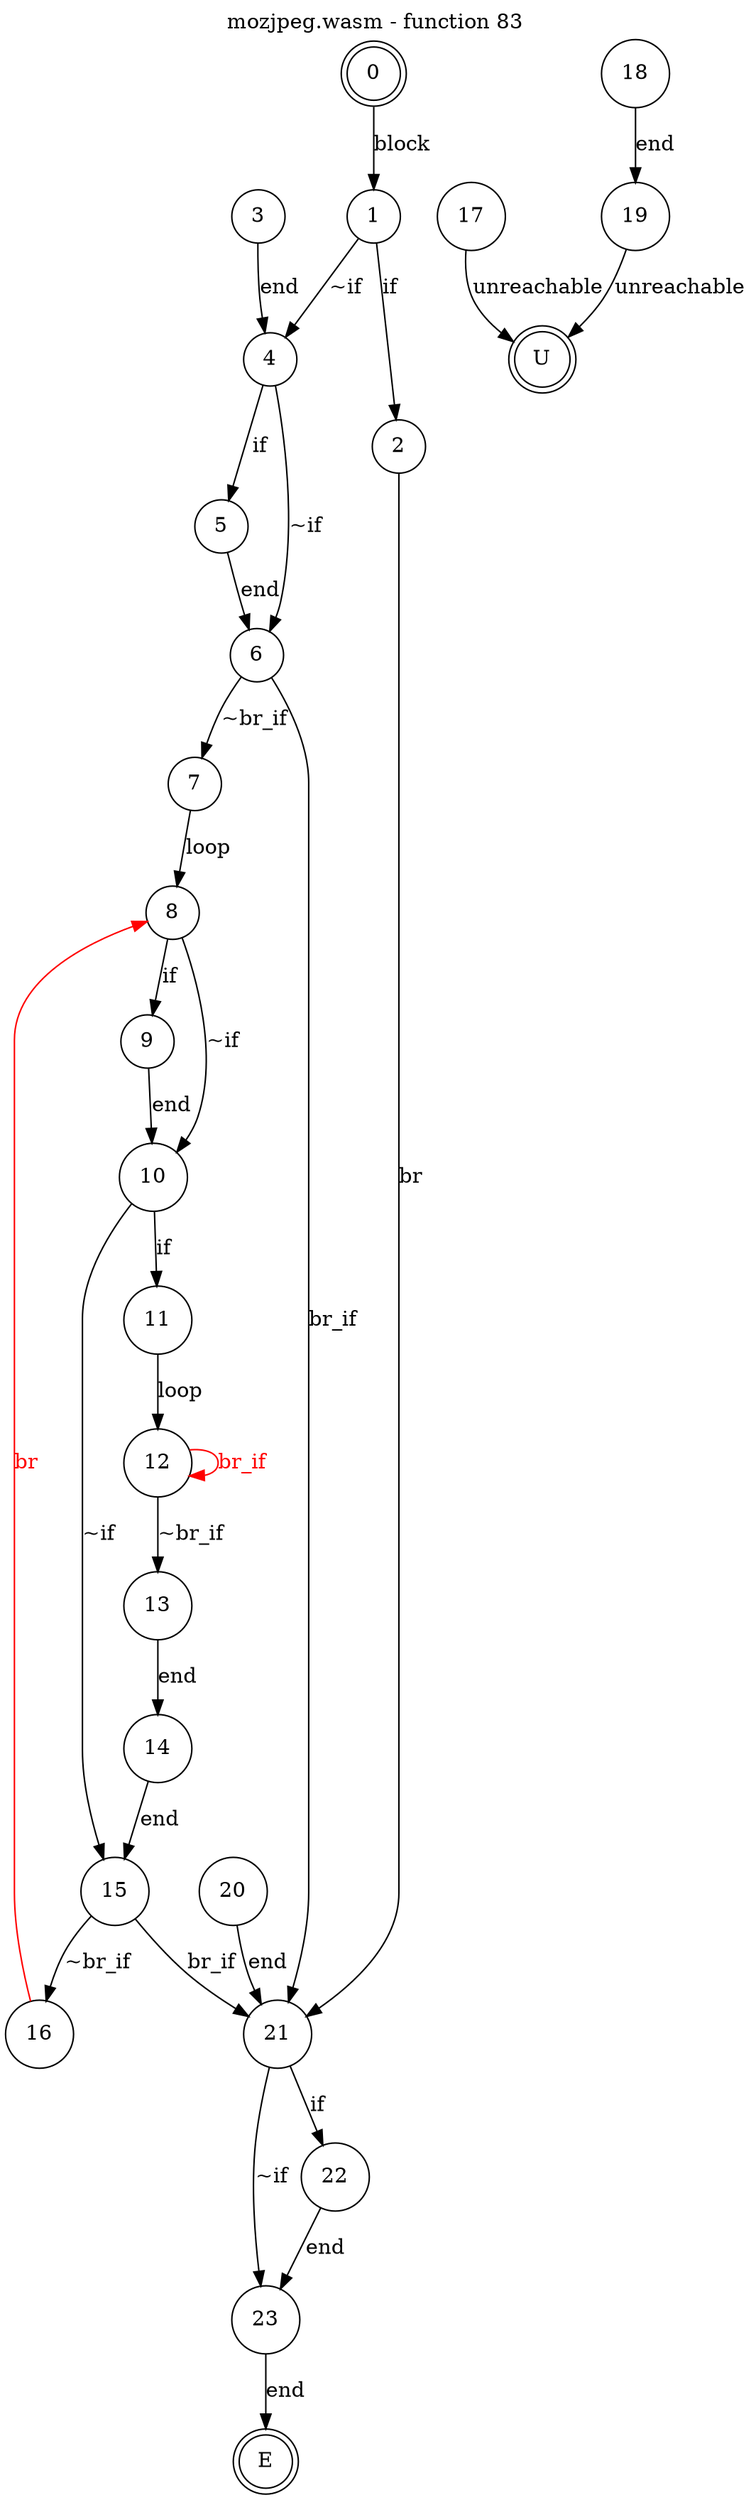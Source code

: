 digraph finite_state_machine {
    label = "mozjpeg.wasm - function 83"
    labelloc =  t
    labelfontsize = 16
    labelfontcolor = black
    labelfontname = "Helvetica"
    node [shape = doublecircle]; 0 E U ;
    node [shape = circle];
    0 -> 1[label="block"];
    1 -> 2[label="if"];
    1 -> 4[label="~if"];
    2 -> 21[label="br"];
    3 -> 4[label="end"];
    4 -> 5[label="if"];
    4 -> 6[label="~if"];
    5 -> 6[label="end"];
    6 -> 7[label="~br_if"];
    6 -> 21[label="br_if"];
    7 -> 8[label="loop"];
    8 -> 9[label="if"];
    8 -> 10[label="~if"];
    9 -> 10[label="end"];
    10 -> 11[label="if"];
    10 -> 15[label="~if"];
    11 -> 12[label="loop"];
    12 -> 13[label="~br_if"];
    12 -> 12[color="red" fontcolor="red" label="br_if"];
    13 -> 14[label="end"];
    14 -> 15[label="end"];
    15 -> 16[label="~br_if"];
    15 -> 21[label="br_if"];
    16 -> 8[color="red" fontcolor="red" label="br"];
    17 -> U[label="unreachable"];
    18 -> 19[label="end"];
    19 -> U[label="unreachable"];
    20 -> 21[label="end"];
    21 -> 22[label="if"];
    21 -> 23[label="~if"];
    22 -> 23[label="end"];
    23 -> E[label="end"];
}
